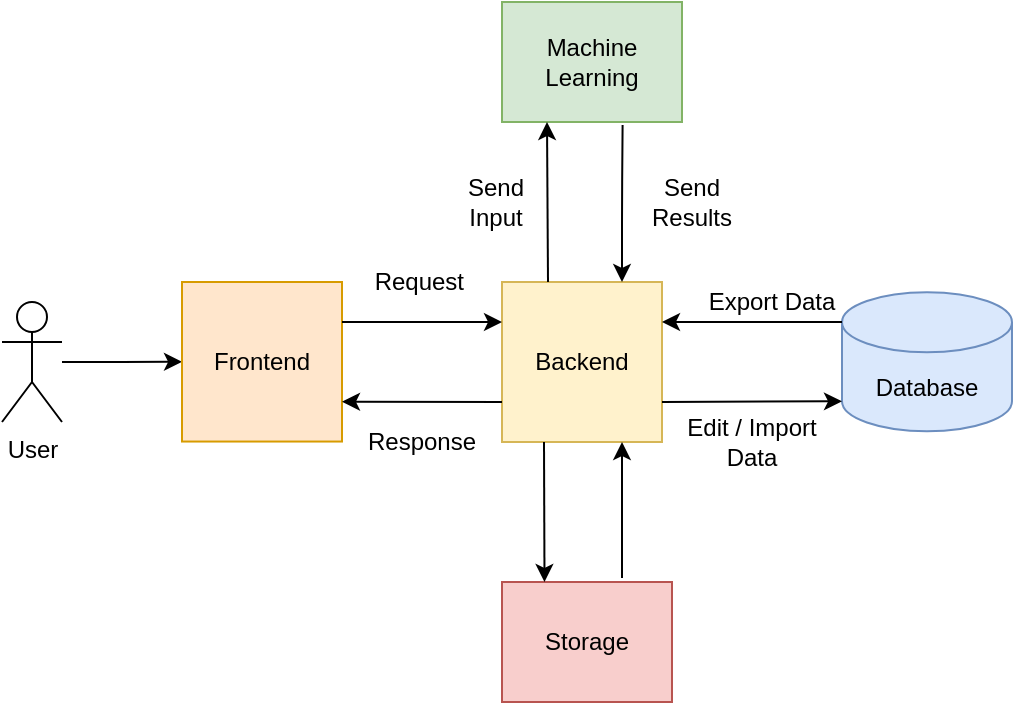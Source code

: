 <mxfile version="13.10.9" type="device"><diagram id="Z_TaLaZZoQqBCV9qsmK7" name="Page-1"><mxGraphModel dx="748" dy="426" grid="1" gridSize="10" guides="1" tooltips="1" connect="1" arrows="1" fold="1" page="1" pageScale="1" pageWidth="850" pageHeight="1100" math="0" shadow="0"><root><mxCell id="0"/><mxCell id="1" parent="0"/><mxCell id="3bLTCmc_WwYwx0YS4U7j-16" value="" style="edgeStyle=orthogonalEdgeStyle;rounded=0;orthogonalLoop=1;jettySize=auto;html=1;" parent="1" source="3bLTCmc_WwYwx0YS4U7j-1" target="3bLTCmc_WwYwx0YS4U7j-15" edge="1"><mxGeometry relative="1" as="geometry"/></mxCell><mxCell id="3bLTCmc_WwYwx0YS4U7j-1" value="User" style="shape=umlActor;verticalLabelPosition=bottom;verticalAlign=top;html=1;outlineConnect=0;" parent="1" vertex="1"><mxGeometry x="130" y="230" width="30" height="60" as="geometry"/></mxCell><mxCell id="3bLTCmc_WwYwx0YS4U7j-3" value="Database" style="shape=cylinder3;whiteSpace=wrap;html=1;boundedLbl=1;backgroundOutline=1;size=15;fillColor=#dae8fc;strokeColor=#6c8ebf;" parent="1" vertex="1"><mxGeometry x="550" y="225.11" width="85" height="69.55" as="geometry"/></mxCell><mxCell id="3bLTCmc_WwYwx0YS4U7j-4" value="Machine Learning" style="rounded=0;whiteSpace=wrap;html=1;fillColor=#d5e8d4;strokeColor=#82b366;" parent="1" vertex="1"><mxGeometry x="380" y="80" width="90" height="60" as="geometry"/></mxCell><mxCell id="3bLTCmc_WwYwx0YS4U7j-5" value="Backend" style="whiteSpace=wrap;html=1;aspect=fixed;fillColor=#fff2cc;strokeColor=#d6b656;" parent="1" vertex="1"><mxGeometry x="380" y="220" width="80" height="80" as="geometry"/></mxCell><mxCell id="3bLTCmc_WwYwx0YS4U7j-11" value="" style="endArrow=classic;html=1;entryX=0.75;entryY=0;entryDx=0;entryDy=0;exitX=0.67;exitY=1.025;exitDx=0;exitDy=0;exitPerimeter=0;" parent="1" source="3bLTCmc_WwYwx0YS4U7j-4" target="3bLTCmc_WwYwx0YS4U7j-5" edge="1"><mxGeometry width="50" height="50" relative="1" as="geometry"><mxPoint x="440" y="150" as="sourcePoint"/><mxPoint x="520" y="290" as="targetPoint"/><Array as="points"><mxPoint x="440" y="180"/></Array></mxGeometry></mxCell><mxCell id="3bLTCmc_WwYwx0YS4U7j-14" value="" style="endArrow=classic;html=1;entryX=1;entryY=0.25;entryDx=0;entryDy=0;" parent="1" target="3bLTCmc_WwYwx0YS4U7j-5" edge="1"><mxGeometry width="50" height="50" relative="1" as="geometry"><mxPoint x="550" y="240" as="sourcePoint"/><mxPoint x="740" y="260" as="targetPoint"/><Array as="points"><mxPoint x="530" y="240"/></Array></mxGeometry></mxCell><mxCell id="3bLTCmc_WwYwx0YS4U7j-15" value="Frontend" style="rounded=0;whiteSpace=wrap;html=1;fillColor=#ffe6cc;strokeColor=#d79b00;" parent="1" vertex="1"><mxGeometry x="220" y="220" width="80" height="79.77" as="geometry"/></mxCell><mxCell id="3bLTCmc_WwYwx0YS4U7j-17" value="" style="endArrow=classic;html=1;exitX=1;exitY=0.25;exitDx=0;exitDy=0;entryX=0;entryY=0.25;entryDx=0;entryDy=0;" parent="1" source="3bLTCmc_WwYwx0YS4U7j-15" target="3bLTCmc_WwYwx0YS4U7j-5" edge="1"><mxGeometry width="50" height="50" relative="1" as="geometry"><mxPoint x="330" y="269.77" as="sourcePoint"/><mxPoint x="380" y="219.77" as="targetPoint"/></mxGeometry></mxCell><mxCell id="3bLTCmc_WwYwx0YS4U7j-18" value="" style="endArrow=classic;html=1;entryX=1;entryY=0.75;entryDx=0;entryDy=0;exitX=0;exitY=0.75;exitDx=0;exitDy=0;" parent="1" source="3bLTCmc_WwYwx0YS4U7j-5" target="3bLTCmc_WwYwx0YS4U7j-15" edge="1"><mxGeometry width="50" height="50" relative="1" as="geometry"><mxPoint x="310" y="379.77" as="sourcePoint"/><mxPoint x="360" y="329.77" as="targetPoint"/></mxGeometry></mxCell><mxCell id="3bLTCmc_WwYwx0YS4U7j-19" value="&amp;nbsp;Request" style="text;html=1;strokeColor=none;fillColor=none;align=center;verticalAlign=middle;whiteSpace=wrap;rounded=0;" parent="1" vertex="1"><mxGeometry x="317" y="210" width="40" height="20" as="geometry"/></mxCell><mxCell id="3bLTCmc_WwYwx0YS4U7j-20" value="Response" style="text;html=1;strokeColor=none;fillColor=none;align=center;verticalAlign=middle;whiteSpace=wrap;rounded=0;" parent="1" vertex="1"><mxGeometry x="320" y="290" width="40" height="20" as="geometry"/></mxCell><mxCell id="3bLTCmc_WwYwx0YS4U7j-21" value="Send Input" style="text;html=1;strokeColor=none;fillColor=none;align=center;verticalAlign=middle;whiteSpace=wrap;rounded=0;" parent="1" vertex="1"><mxGeometry x="357" y="170.0" width="40" height="20" as="geometry"/></mxCell><mxCell id="3bLTCmc_WwYwx0YS4U7j-23" value="Send Results" style="text;html=1;strokeColor=none;fillColor=none;align=center;verticalAlign=middle;whiteSpace=wrap;rounded=0;" parent="1" vertex="1"><mxGeometry x="455" y="170" width="40" height="20" as="geometry"/></mxCell><mxCell id="3bLTCmc_WwYwx0YS4U7j-24" value="Edit / Import Data" style="text;html=1;strokeColor=none;fillColor=none;align=center;verticalAlign=middle;whiteSpace=wrap;rounded=0;" parent="1" vertex="1"><mxGeometry x="470" y="290" width="70" height="20" as="geometry"/></mxCell><mxCell id="3bLTCmc_WwYwx0YS4U7j-25" value="Export Data" style="text;html=1;strokeColor=none;fillColor=none;align=center;verticalAlign=middle;whiteSpace=wrap;rounded=0;" parent="1" vertex="1"><mxGeometry x="480" y="220.0" width="70" height="20" as="geometry"/></mxCell><mxCell id="yNoVvELZtQ1S5JGJhrXJ-2" value="" style="endArrow=classic;html=1;entryX=0.25;entryY=1;entryDx=0;entryDy=0;" edge="1" parent="1" target="3bLTCmc_WwYwx0YS4U7j-4"><mxGeometry width="50" height="50" relative="1" as="geometry"><mxPoint x="403" y="220" as="sourcePoint"/><mxPoint x="430" y="170" as="targetPoint"/></mxGeometry></mxCell><mxCell id="yNoVvELZtQ1S5JGJhrXJ-4" value="" style="endArrow=classic;html=1;entryX=0;entryY=1;entryDx=0;entryDy=-15;entryPerimeter=0;exitX=1;exitY=0.75;exitDx=0;exitDy=0;" edge="1" parent="1" source="3bLTCmc_WwYwx0YS4U7j-5" target="3bLTCmc_WwYwx0YS4U7j-3"><mxGeometry width="50" height="50" relative="1" as="geometry"><mxPoint x="480" y="310" as="sourcePoint"/><mxPoint x="530" y="260" as="targetPoint"/></mxGeometry></mxCell><mxCell id="yNoVvELZtQ1S5JGJhrXJ-5" value="Storage" style="rounded=0;whiteSpace=wrap;html=1;fillColor=#f8cecc;strokeColor=#b85450;" vertex="1" parent="1"><mxGeometry x="380" y="370" width="85" height="60" as="geometry"/></mxCell><mxCell id="yNoVvELZtQ1S5JGJhrXJ-6" value="" style="endArrow=classic;html=1;entryX=0.75;entryY=1;entryDx=0;entryDy=0;" edge="1" parent="1" target="3bLTCmc_WwYwx0YS4U7j-5"><mxGeometry width="50" height="50" relative="1" as="geometry"><mxPoint x="440" y="368" as="sourcePoint"/><mxPoint x="460" y="300" as="targetPoint"/></mxGeometry></mxCell><mxCell id="yNoVvELZtQ1S5JGJhrXJ-7" value="" style="endArrow=classic;html=1;entryX=0.25;entryY=0;entryDx=0;entryDy=0;" edge="1" parent="1" target="yNoVvELZtQ1S5JGJhrXJ-5"><mxGeometry width="50" height="50" relative="1" as="geometry"><mxPoint x="401" y="300" as="sourcePoint"/><mxPoint x="401" y="350" as="targetPoint"/></mxGeometry></mxCell></root></mxGraphModel></diagram></mxfile>